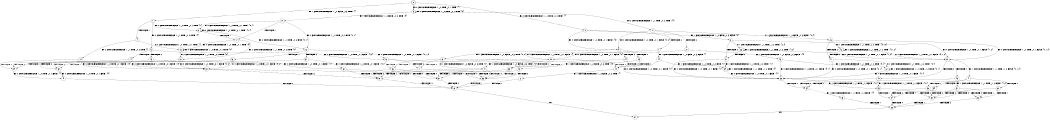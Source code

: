 digraph BCG {
size = "7, 10.5";
center = TRUE;
node [shape = circle];
0 [peripheries = 2];
0 -> 1 [label = "EX !1 !ATOMIC_EXCH_BRANCH (1, +0, FALSE, +0, 3, TRUE) !{}"];
0 -> 2 [label = "EX !2 !ATOMIC_EXCH_BRANCH (1, +1, TRUE, +0, 2, TRUE) !{}"];
0 -> 3 [label = "EX !0 !ATOMIC_EXCH_BRANCH (1, +0, TRUE, +0, 1, TRUE) !{}"];
1 -> 4 [label = "TERMINATE !1"];
1 -> 5 [label = "EX !2 !ATOMIC_EXCH_BRANCH (1, +1, TRUE, +0, 2, TRUE) !{1}"];
1 -> 6 [label = "EX !0 !ATOMIC_EXCH_BRANCH (1, +0, TRUE, +0, 1, TRUE) !{1}"];
2 -> 7 [label = "TERMINATE !2"];
2 -> 8 [label = "EX !1 !ATOMIC_EXCH_BRANCH (1, +0, FALSE, +0, 3, FALSE) !{2}"];
2 -> 9 [label = "EX !0 !ATOMIC_EXCH_BRANCH (1, +0, TRUE, +0, 1, FALSE) !{2}"];
3 -> 10 [label = "EX !1 !ATOMIC_EXCH_BRANCH (1, +0, FALSE, +0, 3, TRUE) !{0}"];
3 -> 11 [label = "EX !2 !ATOMIC_EXCH_BRANCH (1, +1, TRUE, +0, 2, TRUE) !{0}"];
3 -> 3 [label = "EX !0 !ATOMIC_EXCH_BRANCH (1, +0, TRUE, +0, 1, TRUE) !{0}"];
4 -> 12 [label = "EX !2 !ATOMIC_EXCH_BRANCH (1, +1, TRUE, +0, 2, TRUE) !{}"];
4 -> 13 [label = "EX !0 !ATOMIC_EXCH_BRANCH (1, +0, TRUE, +0, 1, TRUE) !{}"];
5 -> 14 [label = "TERMINATE !1"];
5 -> 15 [label = "TERMINATE !2"];
5 -> 16 [label = "EX !0 !ATOMIC_EXCH_BRANCH (1, +0, TRUE, +0, 1, FALSE) !{1, 2}"];
6 -> 17 [label = "TERMINATE !1"];
6 -> 18 [label = "EX !2 !ATOMIC_EXCH_BRANCH (1, +1, TRUE, +0, 2, TRUE) !{0, 1}"];
6 -> 6 [label = "EX !0 !ATOMIC_EXCH_BRANCH (1, +0, TRUE, +0, 1, TRUE) !{0, 1}"];
7 -> 19 [label = "EX !1 !ATOMIC_EXCH_BRANCH (1, +0, FALSE, +0, 3, FALSE) !{}"];
7 -> 20 [label = "EX !0 !ATOMIC_EXCH_BRANCH (1, +0, TRUE, +0, 1, FALSE) !{}"];
8 -> 21 [label = "TERMINATE !2"];
8 -> 22 [label = "EX !0 !ATOMIC_EXCH_BRANCH (1, +0, TRUE, +0, 1, FALSE) !{1, 2}"];
8 -> 23 [label = "EX !1 !ATOMIC_EXCH_BRANCH (1, +1, TRUE, +1, 2, TRUE) !{1, 2}"];
9 -> 24 [label = "TERMINATE !2"];
9 -> 25 [label = "TERMINATE !0"];
9 -> 26 [label = "EX !1 !ATOMIC_EXCH_BRANCH (1, +0, FALSE, +0, 3, TRUE) !{0, 2}"];
10 -> 17 [label = "TERMINATE !1"];
10 -> 18 [label = "EX !2 !ATOMIC_EXCH_BRANCH (1, +1, TRUE, +0, 2, TRUE) !{0, 1}"];
10 -> 6 [label = "EX !0 !ATOMIC_EXCH_BRANCH (1, +0, TRUE, +0, 1, TRUE) !{0, 1}"];
11 -> 27 [label = "TERMINATE !2"];
11 -> 28 [label = "EX !1 !ATOMIC_EXCH_BRANCH (1, +0, FALSE, +0, 3, FALSE) !{0, 2}"];
11 -> 9 [label = "EX !0 !ATOMIC_EXCH_BRANCH (1, +0, TRUE, +0, 1, FALSE) !{0, 2}"];
12 -> 29 [label = "TERMINATE !2"];
12 -> 30 [label = "EX !0 !ATOMIC_EXCH_BRANCH (1, +0, TRUE, +0, 1, FALSE) !{2}"];
13 -> 31 [label = "EX !2 !ATOMIC_EXCH_BRANCH (1, +1, TRUE, +0, 2, TRUE) !{0}"];
13 -> 13 [label = "EX !0 !ATOMIC_EXCH_BRANCH (1, +0, TRUE, +0, 1, TRUE) !{0}"];
14 -> 29 [label = "TERMINATE !2"];
14 -> 30 [label = "EX !0 !ATOMIC_EXCH_BRANCH (1, +0, TRUE, +0, 1, FALSE) !{2}"];
15 -> 29 [label = "TERMINATE !1"];
15 -> 32 [label = "EX !0 !ATOMIC_EXCH_BRANCH (1, +0, TRUE, +0, 1, FALSE) !{1}"];
16 -> 33 [label = "TERMINATE !1"];
16 -> 34 [label = "TERMINATE !2"];
16 -> 35 [label = "TERMINATE !0"];
17 -> 13 [label = "EX !0 !ATOMIC_EXCH_BRANCH (1, +0, TRUE, +0, 1, TRUE) !{0}"];
17 -> 31 [label = "EX !2 !ATOMIC_EXCH_BRANCH (1, +1, TRUE, +0, 2, TRUE) !{0}"];
18 -> 36 [label = "TERMINATE !1"];
18 -> 37 [label = "TERMINATE !2"];
18 -> 16 [label = "EX !0 !ATOMIC_EXCH_BRANCH (1, +0, TRUE, +0, 1, FALSE) !{0, 1, 2}"];
19 -> 38 [label = "EX !0 !ATOMIC_EXCH_BRANCH (1, +0, TRUE, +0, 1, FALSE) !{1}"];
19 -> 39 [label = "EX !1 !ATOMIC_EXCH_BRANCH (1, +1, TRUE, +1, 2, TRUE) !{1}"];
20 -> 40 [label = "TERMINATE !0"];
20 -> 41 [label = "EX !1 !ATOMIC_EXCH_BRANCH (1, +0, FALSE, +0, 3, TRUE) !{0}"];
21 -> 39 [label = "EX !1 !ATOMIC_EXCH_BRANCH (1, +1, TRUE, +1, 2, TRUE) !{1}"];
21 -> 38 [label = "EX !0 !ATOMIC_EXCH_BRANCH (1, +0, TRUE, +0, 1, FALSE) !{1}"];
22 -> 42 [label = "TERMINATE !2"];
22 -> 43 [label = "TERMINATE !0"];
22 -> 44 [label = "EX !1 !ATOMIC_EXCH_BRANCH (1, +1, TRUE, +1, 2, FALSE) !{0, 1, 2}"];
23 -> 21 [label = "TERMINATE !2"];
23 -> 22 [label = "EX !0 !ATOMIC_EXCH_BRANCH (1, +0, TRUE, +0, 1, FALSE) !{1, 2}"];
23 -> 23 [label = "EX !1 !ATOMIC_EXCH_BRANCH (1, +1, TRUE, +1, 2, TRUE) !{1, 2}"];
24 -> 40 [label = "TERMINATE !0"];
24 -> 41 [label = "EX !1 !ATOMIC_EXCH_BRANCH (1, +0, FALSE, +0, 3, TRUE) !{0}"];
25 -> 40 [label = "TERMINATE !2"];
25 -> 45 [label = "EX !1 !ATOMIC_EXCH_BRANCH (1, +0, FALSE, +0, 3, TRUE) !{2}"];
26 -> 33 [label = "TERMINATE !1"];
26 -> 34 [label = "TERMINATE !2"];
26 -> 35 [label = "TERMINATE !0"];
27 -> 20 [label = "EX !0 !ATOMIC_EXCH_BRANCH (1, +0, TRUE, +0, 1, FALSE) !{0}"];
27 -> 46 [label = "EX !1 !ATOMIC_EXCH_BRANCH (1, +0, FALSE, +0, 3, FALSE) !{0}"];
28 -> 47 [label = "TERMINATE !2"];
28 -> 48 [label = "EX !1 !ATOMIC_EXCH_BRANCH (1, +1, TRUE, +1, 2, TRUE) !{0, 1, 2}"];
28 -> 22 [label = "EX !0 !ATOMIC_EXCH_BRANCH (1, +0, TRUE, +0, 1, FALSE) !{0, 1, 2}"];
29 -> 49 [label = "EX !0 !ATOMIC_EXCH_BRANCH (1, +0, TRUE, +0, 1, FALSE) !{}"];
30 -> 50 [label = "TERMINATE !2"];
30 -> 51 [label = "TERMINATE !0"];
31 -> 52 [label = "TERMINATE !2"];
31 -> 30 [label = "EX !0 !ATOMIC_EXCH_BRANCH (1, +0, TRUE, +0, 1, FALSE) !{0, 2}"];
32 -> 50 [label = "TERMINATE !1"];
32 -> 53 [label = "TERMINATE !0"];
33 -> 50 [label = "TERMINATE !2"];
33 -> 51 [label = "TERMINATE !0"];
34 -> 50 [label = "TERMINATE !1"];
34 -> 53 [label = "TERMINATE !0"];
35 -> 51 [label = "TERMINATE !1"];
35 -> 53 [label = "TERMINATE !2"];
36 -> 30 [label = "EX !0 !ATOMIC_EXCH_BRANCH (1, +0, TRUE, +0, 1, FALSE) !{0, 2}"];
36 -> 52 [label = "TERMINATE !2"];
37 -> 32 [label = "EX !0 !ATOMIC_EXCH_BRANCH (1, +0, TRUE, +0, 1, FALSE) !{0, 1}"];
37 -> 52 [label = "TERMINATE !1"];
38 -> 54 [label = "TERMINATE !0"];
38 -> 55 [label = "EX !1 !ATOMIC_EXCH_BRANCH (1, +1, TRUE, +1, 2, FALSE) !{0, 1}"];
39 -> 38 [label = "EX !0 !ATOMIC_EXCH_BRANCH (1, +0, TRUE, +0, 1, FALSE) !{1}"];
39 -> 39 [label = "EX !1 !ATOMIC_EXCH_BRANCH (1, +1, TRUE, +1, 2, TRUE) !{1}"];
40 -> 56 [label = "EX !1 !ATOMIC_EXCH_BRANCH (1, +0, FALSE, +0, 3, TRUE) !{}"];
41 -> 50 [label = "TERMINATE !1"];
41 -> 53 [label = "TERMINATE !0"];
42 -> 55 [label = "EX !1 !ATOMIC_EXCH_BRANCH (1, +1, TRUE, +1, 2, FALSE) !{0, 1}"];
42 -> 54 [label = "TERMINATE !0"];
43 -> 57 [label = "EX !1 !ATOMIC_EXCH_BRANCH (1, +1, TRUE, +1, 2, FALSE) !{1, 2}"];
43 -> 54 [label = "TERMINATE !2"];
44 -> 58 [label = "TERMINATE !1"];
44 -> 59 [label = "TERMINATE !2"];
44 -> 60 [label = "TERMINATE !0"];
45 -> 51 [label = "TERMINATE !1"];
45 -> 53 [label = "TERMINATE !2"];
46 -> 61 [label = "EX !1 !ATOMIC_EXCH_BRANCH (1, +1, TRUE, +1, 2, TRUE) !{0, 1}"];
46 -> 38 [label = "EX !0 !ATOMIC_EXCH_BRANCH (1, +0, TRUE, +0, 1, FALSE) !{0, 1}"];
47 -> 61 [label = "EX !1 !ATOMIC_EXCH_BRANCH (1, +1, TRUE, +1, 2, TRUE) !{0, 1}"];
47 -> 38 [label = "EX !0 !ATOMIC_EXCH_BRANCH (1, +0, TRUE, +0, 1, FALSE) !{0, 1}"];
48 -> 47 [label = "TERMINATE !2"];
48 -> 48 [label = "EX !1 !ATOMIC_EXCH_BRANCH (1, +1, TRUE, +1, 2, TRUE) !{0, 1, 2}"];
48 -> 22 [label = "EX !0 !ATOMIC_EXCH_BRANCH (1, +0, TRUE, +0, 1, FALSE) !{0, 1, 2}"];
49 -> 62 [label = "TERMINATE !0"];
50 -> 62 [label = "TERMINATE !0"];
51 -> 62 [label = "TERMINATE !2"];
52 -> 49 [label = "EX !0 !ATOMIC_EXCH_BRANCH (1, +0, TRUE, +0, 1, FALSE) !{0}"];
53 -> 62 [label = "TERMINATE !1"];
54 -> 63 [label = "EX !1 !ATOMIC_EXCH_BRANCH (1, +1, TRUE, +1, 2, FALSE) !{1}"];
55 -> 64 [label = "TERMINATE !1"];
55 -> 65 [label = "TERMINATE !0"];
56 -> 62 [label = "TERMINATE !1"];
57 -> 66 [label = "TERMINATE !1"];
57 -> 65 [label = "TERMINATE !2"];
58 -> 64 [label = "TERMINATE !2"];
58 -> 66 [label = "TERMINATE !0"];
59 -> 64 [label = "TERMINATE !1"];
59 -> 65 [label = "TERMINATE !0"];
60 -> 66 [label = "TERMINATE !1"];
60 -> 65 [label = "TERMINATE !2"];
61 -> 61 [label = "EX !1 !ATOMIC_EXCH_BRANCH (1, +1, TRUE, +1, 2, TRUE) !{0, 1}"];
61 -> 38 [label = "EX !0 !ATOMIC_EXCH_BRANCH (1, +0, TRUE, +0, 1, FALSE) !{0, 1}"];
62 -> 67 [label = "exit"];
63 -> 68 [label = "TERMINATE !1"];
64 -> 68 [label = "TERMINATE !0"];
65 -> 68 [label = "TERMINATE !1"];
66 -> 68 [label = "TERMINATE !2"];
68 -> 67 [label = "exit"];
}
